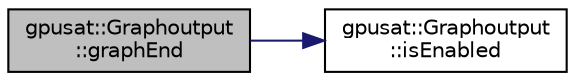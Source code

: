digraph "gpusat::Graphoutput::graphEnd"
{
 // INTERACTIVE_SVG=YES
 // LATEX_PDF_SIZE
  edge [fontname="Helvetica",fontsize="10",labelfontname="Helvetica",labelfontsize="10"];
  node [fontname="Helvetica",fontsize="10",shape=record];
  rankdir="LR";
  Node1 [label="gpusat::Graphoutput\l::graphEnd",height=0.2,width=0.4,color="black", fillcolor="grey75", style="filled", fontcolor="black",tooltip="If enabled: Add the closing bracket(s) to the output."];
  Node1 -> Node2 [color="midnightblue",fontsize="10",style="solid"];
  Node2 [label="gpusat::Graphoutput\l::isEnabled",height=0.2,width=0.4,color="black", fillcolor="white", style="filled",URL="$classgpusat_1_1_graphoutput.html#a9337a44c758b7a403e4f7d854b8cd934",tooltip=" "];
}
